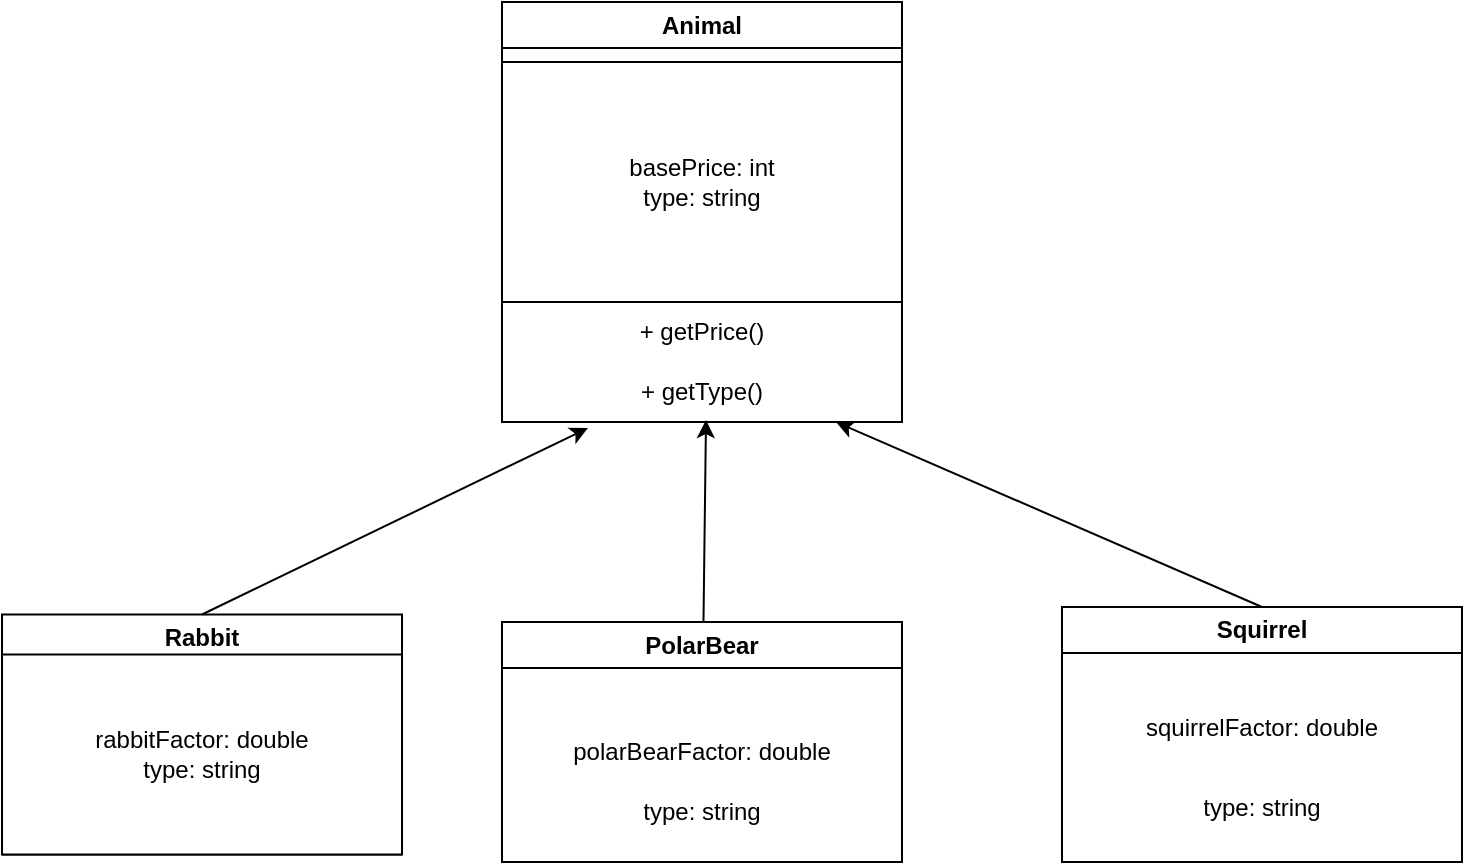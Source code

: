 <mxfile version="20.6.0" type="device"><diagram id="lcQHxxVEaQ7u7qVROqCg" name="Page-1"><mxGraphModel dx="1422" dy="762" grid="1" gridSize="10" guides="1" tooltips="1" connect="1" arrows="1" fold="1" page="1" pageScale="1" pageWidth="850" pageHeight="1100" math="0" shadow="0"><root><mxCell id="0"/><mxCell id="1" parent="0"/><mxCell id="-G00u6Xh5mhrBGZg9aRB-5" value="Animal" style="swimlane;whiteSpace=wrap;html=1;" vertex="1" parent="1"><mxGeometry x="290" y="70" width="200" height="210" as="geometry"/></mxCell><mxCell id="-G00u6Xh5mhrBGZg9aRB-1" value="basePrice: int&lt;br&gt;type: string" style="swimlane;fontStyle=0;childLayout=stackLayout;horizontal=1;startSize=120;horizontalStack=0;resizeParent=1;resizeParentMax=0;resizeLast=0;collapsible=1;marginBottom=0;whiteSpace=wrap;html=1;align=center;" vertex="1" parent="-G00u6Xh5mhrBGZg9aRB-5"><mxGeometry y="30" width="200" height="180" as="geometry"/></mxCell><mxCell id="-G00u6Xh5mhrBGZg9aRB-3" value="+ getPrice()" style="text;strokeColor=none;fillColor=none;align=center;verticalAlign=middle;spacingLeft=4;spacingRight=4;overflow=hidden;points=[[0,0.5],[1,0.5]];portConstraint=eastwest;rotatable=0;whiteSpace=wrap;html=1;" vertex="1" parent="-G00u6Xh5mhrBGZg9aRB-1"><mxGeometry y="120" width="200" height="30" as="geometry"/></mxCell><mxCell id="-G00u6Xh5mhrBGZg9aRB-4" value="+ getType()" style="text;strokeColor=none;fillColor=none;align=center;verticalAlign=middle;spacingLeft=4;spacingRight=4;overflow=hidden;points=[[0,0.5],[1,0.5]];portConstraint=eastwest;rotatable=0;whiteSpace=wrap;html=1;" vertex="1" parent="-G00u6Xh5mhrBGZg9aRB-1"><mxGeometry y="150" width="200" height="30" as="geometry"/></mxCell><mxCell id="-G00u6Xh5mhrBGZg9aRB-10" value="Rabbit" style="swimlane;whiteSpace=wrap;html=1;" vertex="1" parent="1"><mxGeometry x="40" y="376.25" width="200" height="120" as="geometry"/></mxCell><mxCell id="-G00u6Xh5mhrBGZg9aRB-6" value="rabbitFactor: double&lt;br&gt;type: string" style="swimlane;fontStyle=0;childLayout=stackLayout;horizontal=1;startSize=100;horizontalStack=0;resizeParent=1;resizeParentMax=0;resizeLast=0;collapsible=1;marginBottom=0;whiteSpace=wrap;html=1;" vertex="1" parent="-G00u6Xh5mhrBGZg9aRB-10"><mxGeometry y="20" width="200" height="100" as="geometry"><mxRectangle y="20" width="150" height="70" as="alternateBounds"/></mxGeometry></mxCell><mxCell id="-G00u6Xh5mhrBGZg9aRB-19" value="PolarBear" style="swimlane;whiteSpace=wrap;html=1;" vertex="1" parent="1"><mxGeometry x="290" y="380" width="200" height="120" as="geometry"/></mxCell><mxCell id="-G00u6Xh5mhrBGZg9aRB-16" value="polarBearFactor: double" style="text;strokeColor=none;fillColor=none;align=center;verticalAlign=middle;spacingLeft=4;spacingRight=4;overflow=hidden;points=[[0,0.5],[1,0.5]];portConstraint=eastwest;rotatable=0;whiteSpace=wrap;html=1;" vertex="1" parent="-G00u6Xh5mhrBGZg9aRB-19"><mxGeometry x="15" y="50" width="170" height="30" as="geometry"/></mxCell><mxCell id="-G00u6Xh5mhrBGZg9aRB-17" value="type: string" style="text;strokeColor=none;fillColor=none;align=center;verticalAlign=middle;spacingLeft=4;spacingRight=4;overflow=hidden;points=[[0,0.5],[1,0.5]];portConstraint=eastwest;rotatable=0;whiteSpace=wrap;html=1;" vertex="1" parent="-G00u6Xh5mhrBGZg9aRB-19"><mxGeometry x="30" y="80" width="140" height="30" as="geometry"/></mxCell><mxCell id="-G00u6Xh5mhrBGZg9aRB-24" value="Squirrel" style="swimlane;whiteSpace=wrap;html=1;" vertex="1" parent="1"><mxGeometry x="570" y="372.5" width="200" height="127.5" as="geometry"/></mxCell><mxCell id="-G00u6Xh5mhrBGZg9aRB-12" value="squirrelFactor: double" style="text;strokeColor=none;fillColor=none;align=center;verticalAlign=middle;spacingLeft=4;spacingRight=4;overflow=hidden;points=[[0,0.5],[1,0.5]];portConstraint=eastwest;rotatable=0;whiteSpace=wrap;html=1;" vertex="1" parent="-G00u6Xh5mhrBGZg9aRB-24"><mxGeometry x="30" y="45" width="140" height="30" as="geometry"/></mxCell><mxCell id="-G00u6Xh5mhrBGZg9aRB-13" value="type: string" style="text;strokeColor=none;fillColor=none;align=center;verticalAlign=middle;spacingLeft=4;spacingRight=4;overflow=hidden;points=[[0,0.5],[1,0.5]];portConstraint=eastwest;rotatable=0;whiteSpace=wrap;html=1;" vertex="1" parent="-G00u6Xh5mhrBGZg9aRB-24"><mxGeometry x="30" y="85" width="140" height="30" as="geometry"/></mxCell><mxCell id="-G00u6Xh5mhrBGZg9aRB-25" value="" style="endArrow=classic;html=1;rounded=0;entryX=0.215;entryY=1.1;entryDx=0;entryDy=0;entryPerimeter=0;exitX=0.5;exitY=0;exitDx=0;exitDy=0;" edge="1" parent="1" source="-G00u6Xh5mhrBGZg9aRB-10" target="-G00u6Xh5mhrBGZg9aRB-4"><mxGeometry width="50" height="50" relative="1" as="geometry"><mxPoint x="260" y="352.5" as="sourcePoint"/><mxPoint x="310" y="302.5" as="targetPoint"/></mxGeometry></mxCell><mxCell id="-G00u6Xh5mhrBGZg9aRB-26" value="" style="endArrow=classic;html=1;rounded=0;entryX=0.51;entryY=0.967;entryDx=0;entryDy=0;entryPerimeter=0;" edge="1" parent="1" source="-G00u6Xh5mhrBGZg9aRB-19" target="-G00u6Xh5mhrBGZg9aRB-4"><mxGeometry width="50" height="50" relative="1" as="geometry"><mxPoint x="360" y="340" as="sourcePoint"/><mxPoint x="410" y="290" as="targetPoint"/></mxGeometry></mxCell><mxCell id="-G00u6Xh5mhrBGZg9aRB-27" value="" style="endArrow=classic;html=1;rounded=0;entryX=0.835;entryY=1;entryDx=0;entryDy=0;entryPerimeter=0;exitX=0.5;exitY=0;exitDx=0;exitDy=0;" edge="1" parent="1" source="-G00u6Xh5mhrBGZg9aRB-24" target="-G00u6Xh5mhrBGZg9aRB-4"><mxGeometry width="50" height="50" relative="1" as="geometry"><mxPoint x="600" y="340" as="sourcePoint"/><mxPoint x="650" y="290" as="targetPoint"/></mxGeometry></mxCell></root></mxGraphModel></diagram></mxfile>